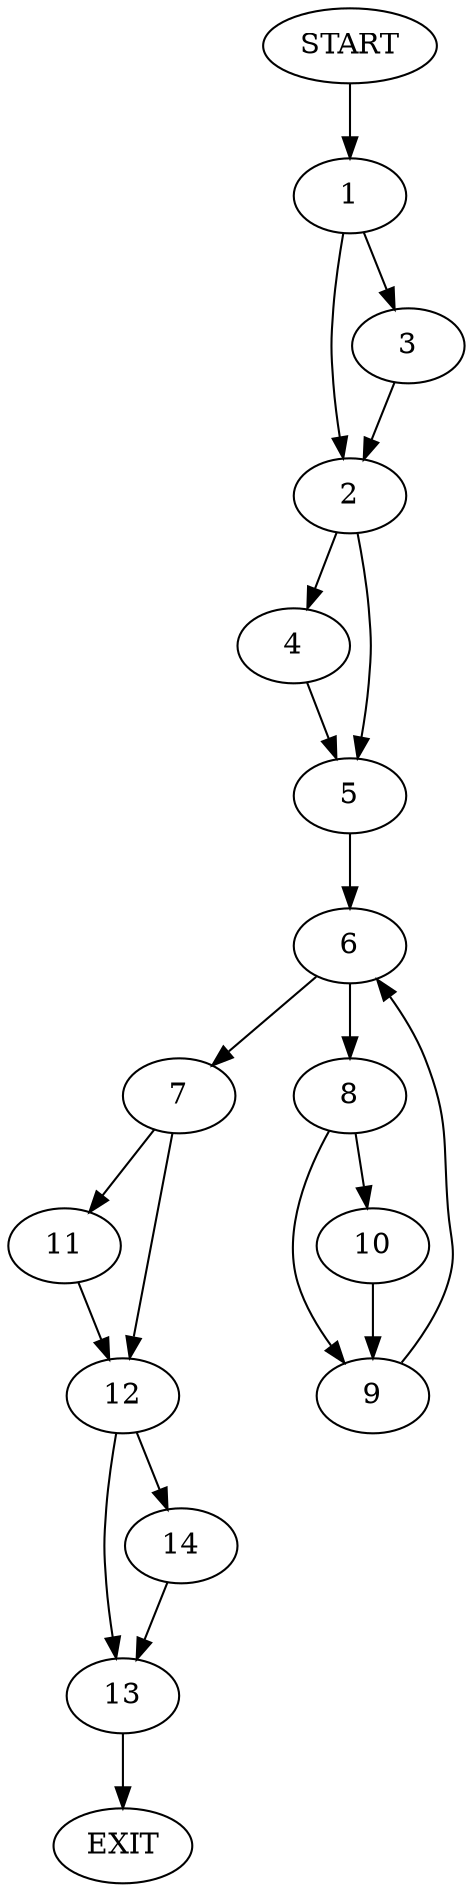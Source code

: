 digraph {
0 [label="START"]
15 [label="EXIT"]
0 -> 1
1 -> 2
1 -> 3
2 -> 4
2 -> 5
3 -> 2
5 -> 6
4 -> 5
6 -> 7
6 -> 8
8 -> 9
8 -> 10
7 -> 11
7 -> 12
9 -> 6
10 -> 9
12 -> 13
12 -> 14
11 -> 12
14 -> 13
13 -> 15
}
